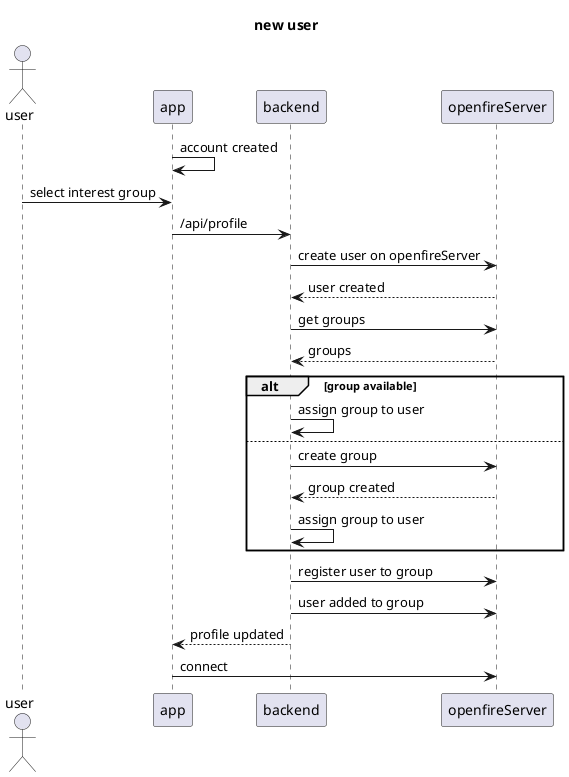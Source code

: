@startuml
title new user
actor user
app -> app: account created
user -> app:select interest group
app -> backend:/api/profile
backend -> openfireServer: create user on openfireServer
openfireServer --> backend: user created
backend -> openfireServer: get groups
openfireServer --> backend: groups
alt group available
backend -> backend: assign group to user
else
backend -> openfireServer: create group
openfireServer --> backend: group created

backend -> backend: assign group to user
end
backend -> openfireServer: register user to group
backend -> openfireServer: user added to group

backend --> app: profile updated
app -> openfireServer:connect


@enduml